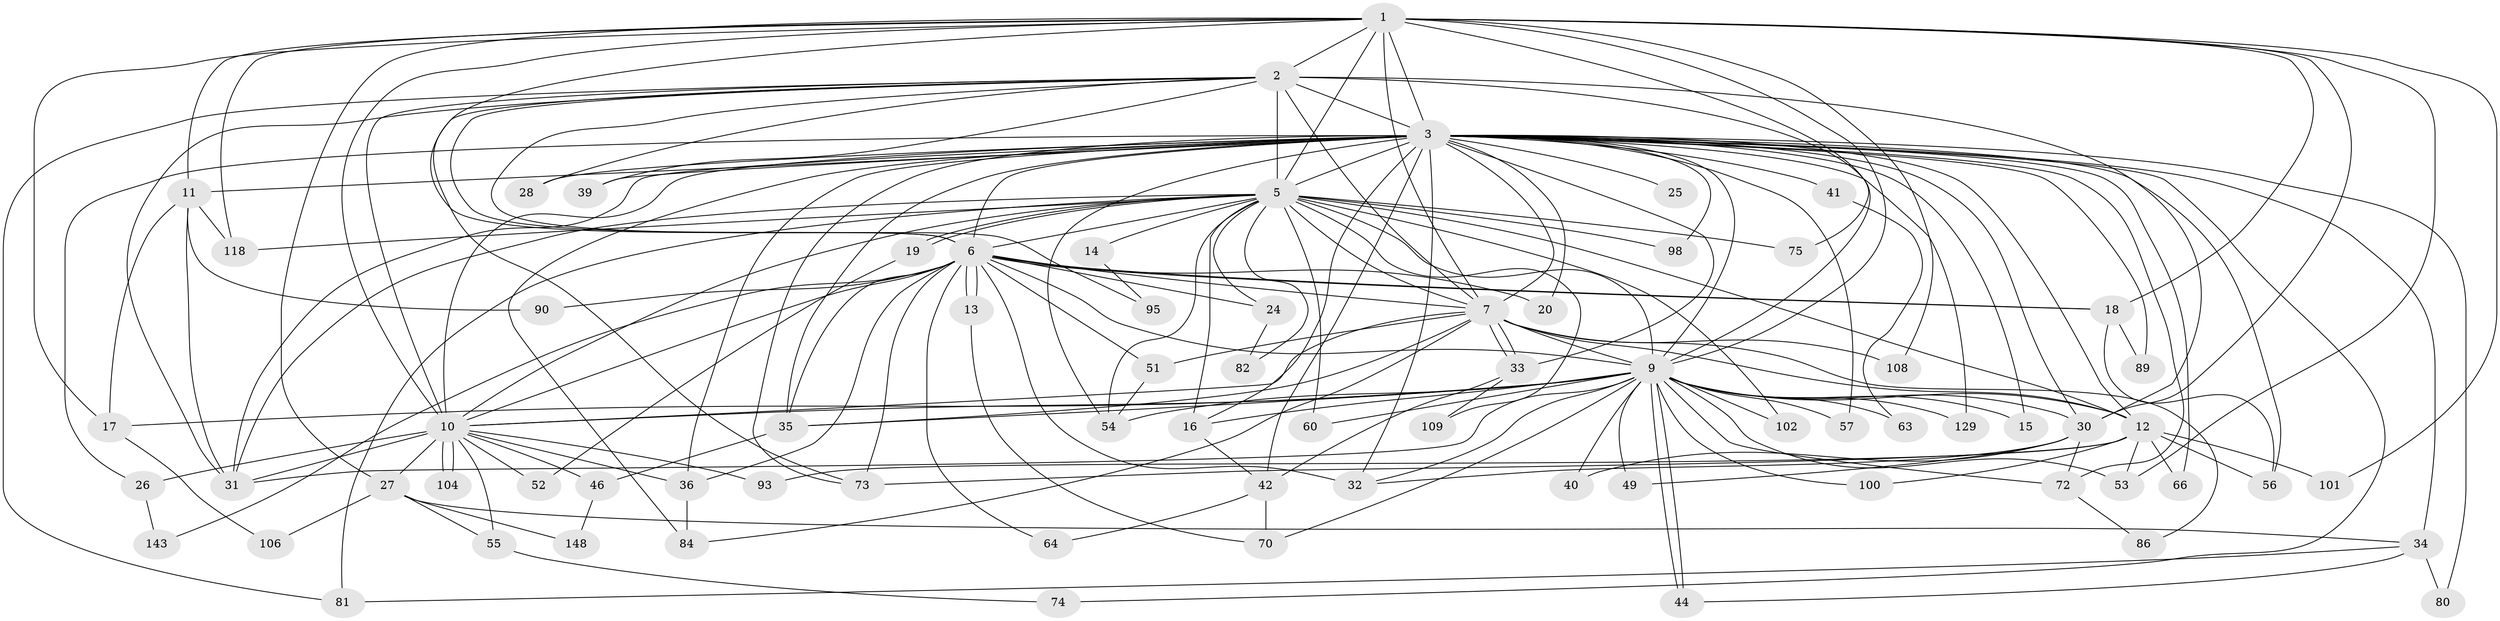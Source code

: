 // original degree distribution, {22: 0.006756756756756757, 21: 0.006756756756756757, 40: 0.006756756756756757, 23: 0.02027027027027027, 19: 0.013513513513513514, 27: 0.006756756756756757, 35: 0.006756756756756757, 6: 0.0472972972972973, 12: 0.006756756756756757, 3: 0.21621621621621623, 2: 0.5540540540540541, 4: 0.060810810810810814, 5: 0.033783783783783786, 7: 0.006756756756756757, 8: 0.006756756756756757}
// Generated by graph-tools (version 1.1) at 2025/13/03/09/25 04:13:53]
// undirected, 74 vertices, 187 edges
graph export_dot {
graph [start="1"]
  node [color=gray90,style=filled];
  1 [super="+65"];
  2 [super="+117+136+140+87+29+76+22"];
  3 [super="+67+43+116+4+47+37+23+21+38+50"];
  5 [super="+85+8+99"];
  6 [super="+88+91"];
  7;
  9 [super="+71"];
  10 [super="+94"];
  11 [super="+48"];
  12;
  13;
  14;
  15;
  16;
  17;
  18 [super="+107"];
  19;
  20;
  24;
  25;
  26;
  27;
  28;
  30 [super="+112"];
  31 [super="+59+83+96"];
  32 [super="+144+45"];
  33;
  34 [super="+146"];
  35 [super="+61+62"];
  36 [super="+58"];
  39;
  40;
  41;
  42 [super="+103"];
  44;
  46;
  49;
  51;
  52;
  53 [super="+124"];
  54 [super="+128"];
  55;
  56 [super="+111"];
  57;
  60;
  63;
  64;
  66;
  70;
  72;
  73 [super="+134"];
  74;
  75;
  80;
  81 [super="+126"];
  82;
  84;
  86;
  89;
  90;
  93;
  95;
  98;
  100;
  101;
  102;
  104;
  106;
  108;
  109;
  118 [super="+147"];
  129;
  143;
  148;
  1 -- 2;
  1 -- 3 [weight=4];
  1 -- 5 [weight=2];
  1 -- 6 [weight=2];
  1 -- 7;
  1 -- 9;
  1 -- 10;
  1 -- 11;
  1 -- 17;
  1 -- 27 [weight=2];
  1 -- 53;
  1 -- 75;
  1 -- 101;
  1 -- 108;
  1 -- 118;
  1 -- 30;
  1 -- 18;
  2 -- 3 [weight=7];
  2 -- 5 [weight=4];
  2 -- 6;
  2 -- 7 [weight=2];
  2 -- 9;
  2 -- 10;
  2 -- 30;
  2 -- 31;
  2 -- 39;
  2 -- 95;
  2 -- 28;
  2 -- 73;
  2 -- 81;
  3 -- 5 [weight=7];
  3 -- 6 [weight=2];
  3 -- 7 [weight=3];
  3 -- 9 [weight=4];
  3 -- 10 [weight=5];
  3 -- 11;
  3 -- 15;
  3 -- 20;
  3 -- 25 [weight=2];
  3 -- 26;
  3 -- 28 [weight=2];
  3 -- 32 [weight=3];
  3 -- 39;
  3 -- 41 [weight=2];
  3 -- 57;
  3 -- 66;
  3 -- 73;
  3 -- 12;
  3 -- 98;
  3 -- 35 [weight=3];
  3 -- 56;
  3 -- 42 [weight=2];
  3 -- 31 [weight=2];
  3 -- 72;
  3 -- 16;
  3 -- 80;
  3 -- 84;
  3 -- 89;
  3 -- 30;
  3 -- 36;
  3 -- 74;
  3 -- 129;
  3 -- 34;
  3 -- 54 [weight=2];
  3 -- 33;
  5 -- 6 [weight=3];
  5 -- 7 [weight=2];
  5 -- 9 [weight=3];
  5 -- 10 [weight=2];
  5 -- 14 [weight=2];
  5 -- 19;
  5 -- 19;
  5 -- 60;
  5 -- 98;
  5 -- 109;
  5 -- 118;
  5 -- 12 [weight=2];
  5 -- 75;
  5 -- 16;
  5 -- 81;
  5 -- 82;
  5 -- 24;
  5 -- 31;
  5 -- 54;
  5 -- 102;
  6 -- 7;
  6 -- 9 [weight=2];
  6 -- 10 [weight=2];
  6 -- 13;
  6 -- 13;
  6 -- 18;
  6 -- 18;
  6 -- 20;
  6 -- 24;
  6 -- 35;
  6 -- 36;
  6 -- 51;
  6 -- 64;
  6 -- 90;
  6 -- 143;
  6 -- 32;
  6 -- 73;
  7 -- 9;
  7 -- 10;
  7 -- 12;
  7 -- 33;
  7 -- 33;
  7 -- 51;
  7 -- 84;
  7 -- 86;
  7 -- 108;
  7 -- 35;
  9 -- 10;
  9 -- 15;
  9 -- 16;
  9 -- 17;
  9 -- 30;
  9 -- 35;
  9 -- 40;
  9 -- 44;
  9 -- 44;
  9 -- 49;
  9 -- 57;
  9 -- 60;
  9 -- 63;
  9 -- 70;
  9 -- 72;
  9 -- 100;
  9 -- 102;
  9 -- 129;
  9 -- 53;
  9 -- 31;
  9 -- 32;
  9 -- 54;
  9 -- 12;
  10 -- 26;
  10 -- 27;
  10 -- 46;
  10 -- 52;
  10 -- 55;
  10 -- 93;
  10 -- 104;
  10 -- 104;
  10 -- 36;
  10 -- 31;
  11 -- 31;
  11 -- 90;
  11 -- 118;
  11 -- 17;
  12 -- 53;
  12 -- 56;
  12 -- 66;
  12 -- 73;
  12 -- 93;
  12 -- 100;
  12 -- 101;
  13 -- 70;
  14 -- 95;
  16 -- 42;
  17 -- 106;
  18 -- 56;
  18 -- 89;
  19 -- 52;
  24 -- 82;
  26 -- 143;
  27 -- 34;
  27 -- 55;
  27 -- 106;
  27 -- 148;
  30 -- 40;
  30 -- 49;
  30 -- 72;
  30 -- 32;
  33 -- 42;
  33 -- 109;
  34 -- 80;
  34 -- 81;
  34 -- 44;
  35 -- 46;
  36 -- 84;
  41 -- 63;
  42 -- 64;
  42 -- 70;
  46 -- 148;
  51 -- 54;
  55 -- 74;
  72 -- 86;
}
